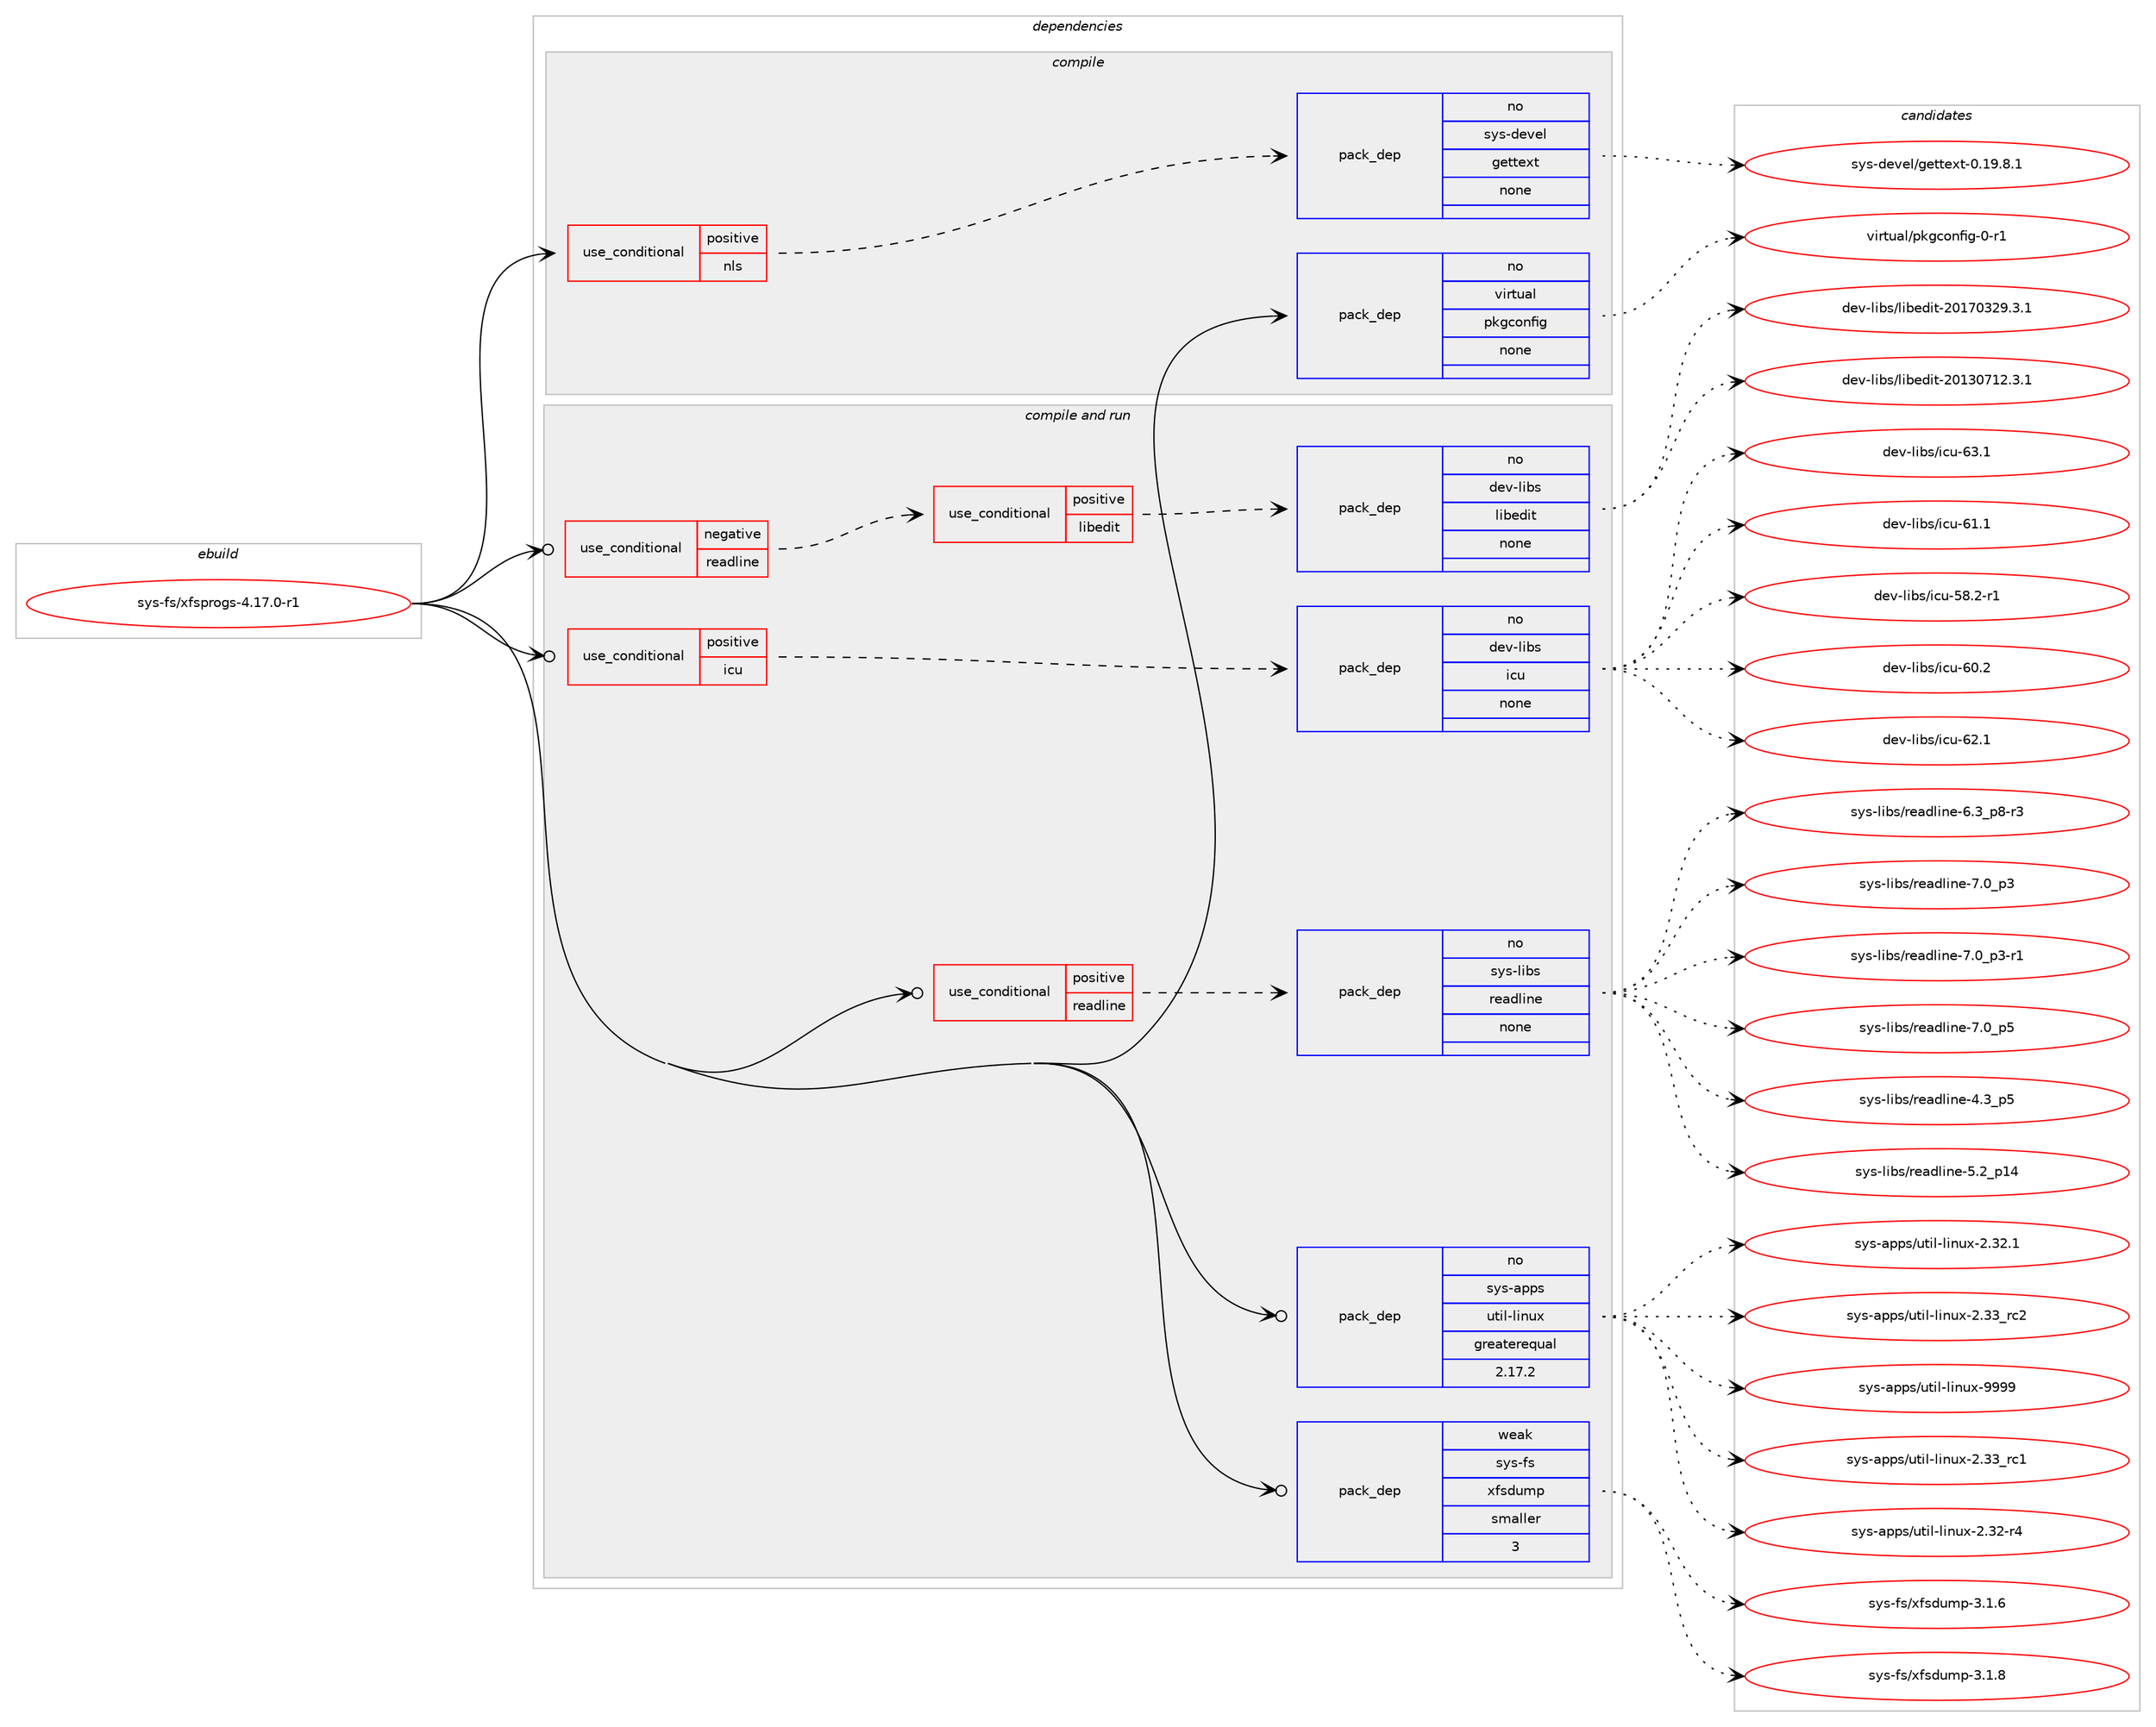 digraph prolog {

# *************
# Graph options
# *************

newrank=true;
concentrate=true;
compound=true;
graph [rankdir=LR,fontname=Helvetica,fontsize=10,ranksep=1.5];#, ranksep=2.5, nodesep=0.2];
edge  [arrowhead=vee];
node  [fontname=Helvetica,fontsize=10];

# **********
# The ebuild
# **********

subgraph cluster_leftcol {
color=gray;
rank=same;
label=<<i>ebuild</i>>;
id [label="sys-fs/xfsprogs-4.17.0-r1", color=red, width=4, href="../sys-fs/xfsprogs-4.17.0-r1.svg"];
}

# ****************
# The dependencies
# ****************

subgraph cluster_midcol {
color=gray;
label=<<i>dependencies</i>>;
subgraph cluster_compile {
fillcolor="#eeeeee";
style=filled;
label=<<i>compile</i>>;
subgraph cond1412 {
dependency7768 [label=<<TABLE BORDER="0" CELLBORDER="1" CELLSPACING="0" CELLPADDING="4"><TR><TD ROWSPAN="3" CELLPADDING="10">use_conditional</TD></TR><TR><TD>positive</TD></TR><TR><TD>nls</TD></TR></TABLE>>, shape=none, color=red];
subgraph pack6164 {
dependency7769 [label=<<TABLE BORDER="0" CELLBORDER="1" CELLSPACING="0" CELLPADDING="4" WIDTH="220"><TR><TD ROWSPAN="6" CELLPADDING="30">pack_dep</TD></TR><TR><TD WIDTH="110">no</TD></TR><TR><TD>sys-devel</TD></TR><TR><TD>gettext</TD></TR><TR><TD>none</TD></TR><TR><TD></TD></TR></TABLE>>, shape=none, color=blue];
}
dependency7768:e -> dependency7769:w [weight=20,style="dashed",arrowhead="vee"];
}
id:e -> dependency7768:w [weight=20,style="solid",arrowhead="vee"];
subgraph pack6165 {
dependency7770 [label=<<TABLE BORDER="0" CELLBORDER="1" CELLSPACING="0" CELLPADDING="4" WIDTH="220"><TR><TD ROWSPAN="6" CELLPADDING="30">pack_dep</TD></TR><TR><TD WIDTH="110">no</TD></TR><TR><TD>virtual</TD></TR><TR><TD>pkgconfig</TD></TR><TR><TD>none</TD></TR><TR><TD></TD></TR></TABLE>>, shape=none, color=blue];
}
id:e -> dependency7770:w [weight=20,style="solid",arrowhead="vee"];
}
subgraph cluster_compileandrun {
fillcolor="#eeeeee";
style=filled;
label=<<i>compile and run</i>>;
subgraph cond1413 {
dependency7771 [label=<<TABLE BORDER="0" CELLBORDER="1" CELLSPACING="0" CELLPADDING="4"><TR><TD ROWSPAN="3" CELLPADDING="10">use_conditional</TD></TR><TR><TD>negative</TD></TR><TR><TD>readline</TD></TR></TABLE>>, shape=none, color=red];
subgraph cond1414 {
dependency7772 [label=<<TABLE BORDER="0" CELLBORDER="1" CELLSPACING="0" CELLPADDING="4"><TR><TD ROWSPAN="3" CELLPADDING="10">use_conditional</TD></TR><TR><TD>positive</TD></TR><TR><TD>libedit</TD></TR></TABLE>>, shape=none, color=red];
subgraph pack6166 {
dependency7773 [label=<<TABLE BORDER="0" CELLBORDER="1" CELLSPACING="0" CELLPADDING="4" WIDTH="220"><TR><TD ROWSPAN="6" CELLPADDING="30">pack_dep</TD></TR><TR><TD WIDTH="110">no</TD></TR><TR><TD>dev-libs</TD></TR><TR><TD>libedit</TD></TR><TR><TD>none</TD></TR><TR><TD></TD></TR></TABLE>>, shape=none, color=blue];
}
dependency7772:e -> dependency7773:w [weight=20,style="dashed",arrowhead="vee"];
}
dependency7771:e -> dependency7772:w [weight=20,style="dashed",arrowhead="vee"];
}
id:e -> dependency7771:w [weight=20,style="solid",arrowhead="odotvee"];
subgraph cond1415 {
dependency7774 [label=<<TABLE BORDER="0" CELLBORDER="1" CELLSPACING="0" CELLPADDING="4"><TR><TD ROWSPAN="3" CELLPADDING="10">use_conditional</TD></TR><TR><TD>positive</TD></TR><TR><TD>icu</TD></TR></TABLE>>, shape=none, color=red];
subgraph pack6167 {
dependency7775 [label=<<TABLE BORDER="0" CELLBORDER="1" CELLSPACING="0" CELLPADDING="4" WIDTH="220"><TR><TD ROWSPAN="6" CELLPADDING="30">pack_dep</TD></TR><TR><TD WIDTH="110">no</TD></TR><TR><TD>dev-libs</TD></TR><TR><TD>icu</TD></TR><TR><TD>none</TD></TR><TR><TD></TD></TR></TABLE>>, shape=none, color=blue];
}
dependency7774:e -> dependency7775:w [weight=20,style="dashed",arrowhead="vee"];
}
id:e -> dependency7774:w [weight=20,style="solid",arrowhead="odotvee"];
subgraph cond1416 {
dependency7776 [label=<<TABLE BORDER="0" CELLBORDER="1" CELLSPACING="0" CELLPADDING="4"><TR><TD ROWSPAN="3" CELLPADDING="10">use_conditional</TD></TR><TR><TD>positive</TD></TR><TR><TD>readline</TD></TR></TABLE>>, shape=none, color=red];
subgraph pack6168 {
dependency7777 [label=<<TABLE BORDER="0" CELLBORDER="1" CELLSPACING="0" CELLPADDING="4" WIDTH="220"><TR><TD ROWSPAN="6" CELLPADDING="30">pack_dep</TD></TR><TR><TD WIDTH="110">no</TD></TR><TR><TD>sys-libs</TD></TR><TR><TD>readline</TD></TR><TR><TD>none</TD></TR><TR><TD></TD></TR></TABLE>>, shape=none, color=blue];
}
dependency7776:e -> dependency7777:w [weight=20,style="dashed",arrowhead="vee"];
}
id:e -> dependency7776:w [weight=20,style="solid",arrowhead="odotvee"];
subgraph pack6169 {
dependency7778 [label=<<TABLE BORDER="0" CELLBORDER="1" CELLSPACING="0" CELLPADDING="4" WIDTH="220"><TR><TD ROWSPAN="6" CELLPADDING="30">pack_dep</TD></TR><TR><TD WIDTH="110">no</TD></TR><TR><TD>sys-apps</TD></TR><TR><TD>util-linux</TD></TR><TR><TD>greaterequal</TD></TR><TR><TD>2.17.2</TD></TR></TABLE>>, shape=none, color=blue];
}
id:e -> dependency7778:w [weight=20,style="solid",arrowhead="odotvee"];
subgraph pack6170 {
dependency7779 [label=<<TABLE BORDER="0" CELLBORDER="1" CELLSPACING="0" CELLPADDING="4" WIDTH="220"><TR><TD ROWSPAN="6" CELLPADDING="30">pack_dep</TD></TR><TR><TD WIDTH="110">weak</TD></TR><TR><TD>sys-fs</TD></TR><TR><TD>xfsdump</TD></TR><TR><TD>smaller</TD></TR><TR><TD>3</TD></TR></TABLE>>, shape=none, color=blue];
}
id:e -> dependency7779:w [weight=20,style="solid",arrowhead="odotvee"];
}
subgraph cluster_run {
fillcolor="#eeeeee";
style=filled;
label=<<i>run</i>>;
}
}

# **************
# The candidates
# **************

subgraph cluster_choices {
rank=same;
color=gray;
label=<<i>candidates</i>>;

subgraph choice6164 {
color=black;
nodesep=1;
choice1151211154510010111810110847103101116116101120116454846495746564649 [label="sys-devel/gettext-0.19.8.1", color=red, width=4,href="../sys-devel/gettext-0.19.8.1.svg"];
dependency7769:e -> choice1151211154510010111810110847103101116116101120116454846495746564649:w [style=dotted,weight="100"];
}
subgraph choice6165 {
color=black;
nodesep=1;
choice11810511411611797108471121071039911111010210510345484511449 [label="virtual/pkgconfig-0-r1", color=red, width=4,href="../virtual/pkgconfig-0-r1.svg"];
dependency7770:e -> choice11810511411611797108471121071039911111010210510345484511449:w [style=dotted,weight="100"];
}
subgraph choice6166 {
color=black;
nodesep=1;
choice1001011184510810598115471081059810110010511645504849514855495046514649 [label="dev-libs/libedit-20130712.3.1", color=red, width=4,href="../dev-libs/libedit-20130712.3.1.svg"];
choice1001011184510810598115471081059810110010511645504849554851505746514649 [label="dev-libs/libedit-20170329.3.1", color=red, width=4,href="../dev-libs/libedit-20170329.3.1.svg"];
dependency7773:e -> choice1001011184510810598115471081059810110010511645504849514855495046514649:w [style=dotted,weight="100"];
dependency7773:e -> choice1001011184510810598115471081059810110010511645504849554851505746514649:w [style=dotted,weight="100"];
}
subgraph choice6167 {
color=black;
nodesep=1;
choice100101118451081059811547105991174554494649 [label="dev-libs/icu-61.1", color=red, width=4,href="../dev-libs/icu-61.1.svg"];
choice1001011184510810598115471059911745535646504511449 [label="dev-libs/icu-58.2-r1", color=red, width=4,href="../dev-libs/icu-58.2-r1.svg"];
choice100101118451081059811547105991174554484650 [label="dev-libs/icu-60.2", color=red, width=4,href="../dev-libs/icu-60.2.svg"];
choice100101118451081059811547105991174554504649 [label="dev-libs/icu-62.1", color=red, width=4,href="../dev-libs/icu-62.1.svg"];
choice100101118451081059811547105991174554514649 [label="dev-libs/icu-63.1", color=red, width=4,href="../dev-libs/icu-63.1.svg"];
dependency7775:e -> choice100101118451081059811547105991174554494649:w [style=dotted,weight="100"];
dependency7775:e -> choice1001011184510810598115471059911745535646504511449:w [style=dotted,weight="100"];
dependency7775:e -> choice100101118451081059811547105991174554484650:w [style=dotted,weight="100"];
dependency7775:e -> choice100101118451081059811547105991174554504649:w [style=dotted,weight="100"];
dependency7775:e -> choice100101118451081059811547105991174554514649:w [style=dotted,weight="100"];
}
subgraph choice6168 {
color=black;
nodesep=1;
choice11512111545108105981154711410197100108105110101455246519511253 [label="sys-libs/readline-4.3_p5", color=red, width=4,href="../sys-libs/readline-4.3_p5.svg"];
choice1151211154510810598115471141019710010810511010145534650951124952 [label="sys-libs/readline-5.2_p14", color=red, width=4,href="../sys-libs/readline-5.2_p14.svg"];
choice115121115451081059811547114101971001081051101014554465195112564511451 [label="sys-libs/readline-6.3_p8-r3", color=red, width=4,href="../sys-libs/readline-6.3_p8-r3.svg"];
choice11512111545108105981154711410197100108105110101455546489511251 [label="sys-libs/readline-7.0_p3", color=red, width=4,href="../sys-libs/readline-7.0_p3.svg"];
choice115121115451081059811547114101971001081051101014555464895112514511449 [label="sys-libs/readline-7.0_p3-r1", color=red, width=4,href="../sys-libs/readline-7.0_p3-r1.svg"];
choice11512111545108105981154711410197100108105110101455546489511253 [label="sys-libs/readline-7.0_p5", color=red, width=4,href="../sys-libs/readline-7.0_p5.svg"];
dependency7777:e -> choice11512111545108105981154711410197100108105110101455246519511253:w [style=dotted,weight="100"];
dependency7777:e -> choice1151211154510810598115471141019710010810511010145534650951124952:w [style=dotted,weight="100"];
dependency7777:e -> choice115121115451081059811547114101971001081051101014554465195112564511451:w [style=dotted,weight="100"];
dependency7777:e -> choice11512111545108105981154711410197100108105110101455546489511251:w [style=dotted,weight="100"];
dependency7777:e -> choice115121115451081059811547114101971001081051101014555464895112514511449:w [style=dotted,weight="100"];
dependency7777:e -> choice11512111545108105981154711410197100108105110101455546489511253:w [style=dotted,weight="100"];
}
subgraph choice6169 {
color=black;
nodesep=1;
choice115121115459711211211547117116105108451081051101171204550465151951149949 [label="sys-apps/util-linux-2.33_rc1", color=red, width=4,href="../sys-apps/util-linux-2.33_rc1.svg"];
choice1151211154597112112115471171161051084510810511011712045504651504511452 [label="sys-apps/util-linux-2.32-r4", color=red, width=4,href="../sys-apps/util-linux-2.32-r4.svg"];
choice1151211154597112112115471171161051084510810511011712045504651504649 [label="sys-apps/util-linux-2.32.1", color=red, width=4,href="../sys-apps/util-linux-2.32.1.svg"];
choice115121115459711211211547117116105108451081051101171204550465151951149950 [label="sys-apps/util-linux-2.33_rc2", color=red, width=4,href="../sys-apps/util-linux-2.33_rc2.svg"];
choice115121115459711211211547117116105108451081051101171204557575757 [label="sys-apps/util-linux-9999", color=red, width=4,href="../sys-apps/util-linux-9999.svg"];
dependency7778:e -> choice115121115459711211211547117116105108451081051101171204550465151951149949:w [style=dotted,weight="100"];
dependency7778:e -> choice1151211154597112112115471171161051084510810511011712045504651504511452:w [style=dotted,weight="100"];
dependency7778:e -> choice1151211154597112112115471171161051084510810511011712045504651504649:w [style=dotted,weight="100"];
dependency7778:e -> choice115121115459711211211547117116105108451081051101171204550465151951149950:w [style=dotted,weight="100"];
dependency7778:e -> choice115121115459711211211547117116105108451081051101171204557575757:w [style=dotted,weight="100"];
}
subgraph choice6170 {
color=black;
nodesep=1;
choice1151211154510211547120102115100117109112455146494654 [label="sys-fs/xfsdump-3.1.6", color=red, width=4,href="../sys-fs/xfsdump-3.1.6.svg"];
choice1151211154510211547120102115100117109112455146494656 [label="sys-fs/xfsdump-3.1.8", color=red, width=4,href="../sys-fs/xfsdump-3.1.8.svg"];
dependency7779:e -> choice1151211154510211547120102115100117109112455146494654:w [style=dotted,weight="100"];
dependency7779:e -> choice1151211154510211547120102115100117109112455146494656:w [style=dotted,weight="100"];
}
}

}
